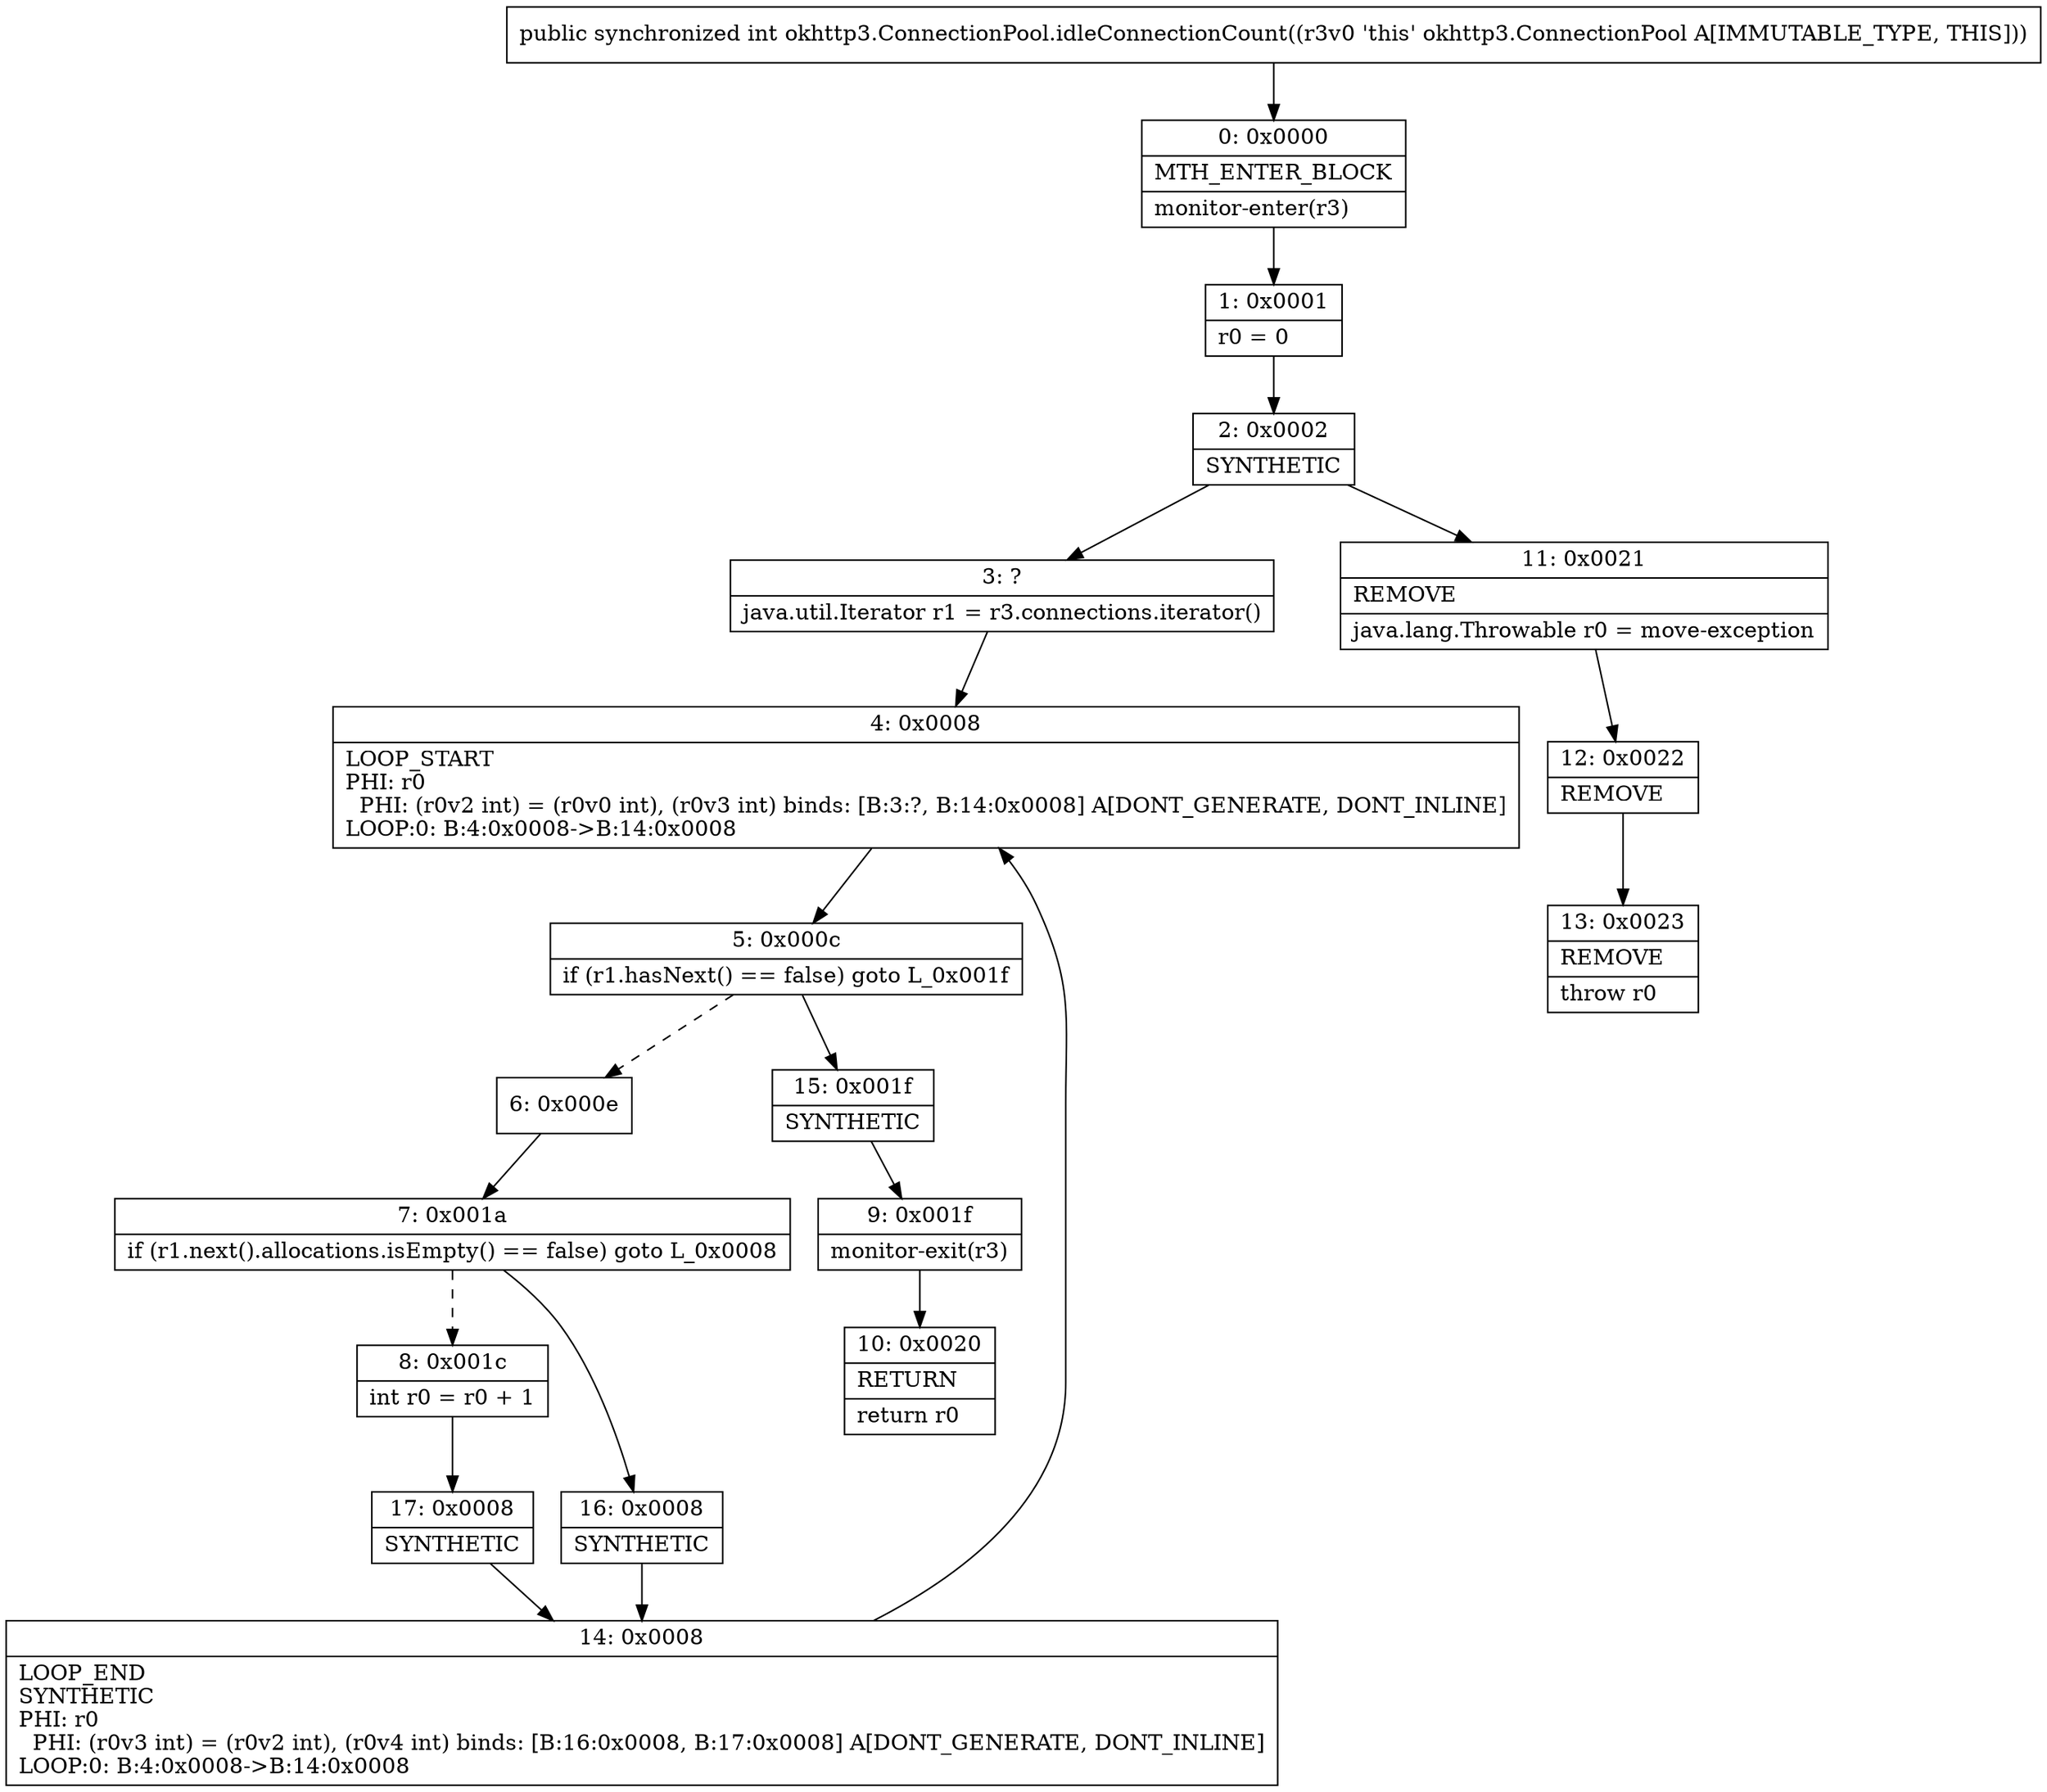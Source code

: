 digraph "CFG forokhttp3.ConnectionPool.idleConnectionCount()I" {
Node_0 [shape=record,label="{0\:\ 0x0000|MTH_ENTER_BLOCK\l|monitor\-enter(r3)\l}"];
Node_1 [shape=record,label="{1\:\ 0x0001|r0 = 0\l}"];
Node_2 [shape=record,label="{2\:\ 0x0002|SYNTHETIC\l}"];
Node_3 [shape=record,label="{3\:\ ?|java.util.Iterator r1 = r3.connections.iterator()\l}"];
Node_4 [shape=record,label="{4\:\ 0x0008|LOOP_START\lPHI: r0 \l  PHI: (r0v2 int) = (r0v0 int), (r0v3 int) binds: [B:3:?, B:14:0x0008] A[DONT_GENERATE, DONT_INLINE]\lLOOP:0: B:4:0x0008\-\>B:14:0x0008\l}"];
Node_5 [shape=record,label="{5\:\ 0x000c|if (r1.hasNext() == false) goto L_0x001f\l}"];
Node_6 [shape=record,label="{6\:\ 0x000e}"];
Node_7 [shape=record,label="{7\:\ 0x001a|if (r1.next().allocations.isEmpty() == false) goto L_0x0008\l}"];
Node_8 [shape=record,label="{8\:\ 0x001c|int r0 = r0 + 1\l}"];
Node_9 [shape=record,label="{9\:\ 0x001f|monitor\-exit(r3)\l}"];
Node_10 [shape=record,label="{10\:\ 0x0020|RETURN\l|return r0\l}"];
Node_11 [shape=record,label="{11\:\ 0x0021|REMOVE\l|java.lang.Throwable r0 = move\-exception\l}"];
Node_12 [shape=record,label="{12\:\ 0x0022|REMOVE\l}"];
Node_13 [shape=record,label="{13\:\ 0x0023|REMOVE\l|throw r0\l}"];
Node_14 [shape=record,label="{14\:\ 0x0008|LOOP_END\lSYNTHETIC\lPHI: r0 \l  PHI: (r0v3 int) = (r0v2 int), (r0v4 int) binds: [B:16:0x0008, B:17:0x0008] A[DONT_GENERATE, DONT_INLINE]\lLOOP:0: B:4:0x0008\-\>B:14:0x0008\l}"];
Node_15 [shape=record,label="{15\:\ 0x001f|SYNTHETIC\l}"];
Node_16 [shape=record,label="{16\:\ 0x0008|SYNTHETIC\l}"];
Node_17 [shape=record,label="{17\:\ 0x0008|SYNTHETIC\l}"];
MethodNode[shape=record,label="{public synchronized int okhttp3.ConnectionPool.idleConnectionCount((r3v0 'this' okhttp3.ConnectionPool A[IMMUTABLE_TYPE, THIS])) }"];
MethodNode -> Node_0;
Node_0 -> Node_1;
Node_1 -> Node_2;
Node_2 -> Node_3;
Node_2 -> Node_11;
Node_3 -> Node_4;
Node_4 -> Node_5;
Node_5 -> Node_6[style=dashed];
Node_5 -> Node_15;
Node_6 -> Node_7;
Node_7 -> Node_8[style=dashed];
Node_7 -> Node_16;
Node_8 -> Node_17;
Node_9 -> Node_10;
Node_11 -> Node_12;
Node_12 -> Node_13;
Node_14 -> Node_4;
Node_15 -> Node_9;
Node_16 -> Node_14;
Node_17 -> Node_14;
}


